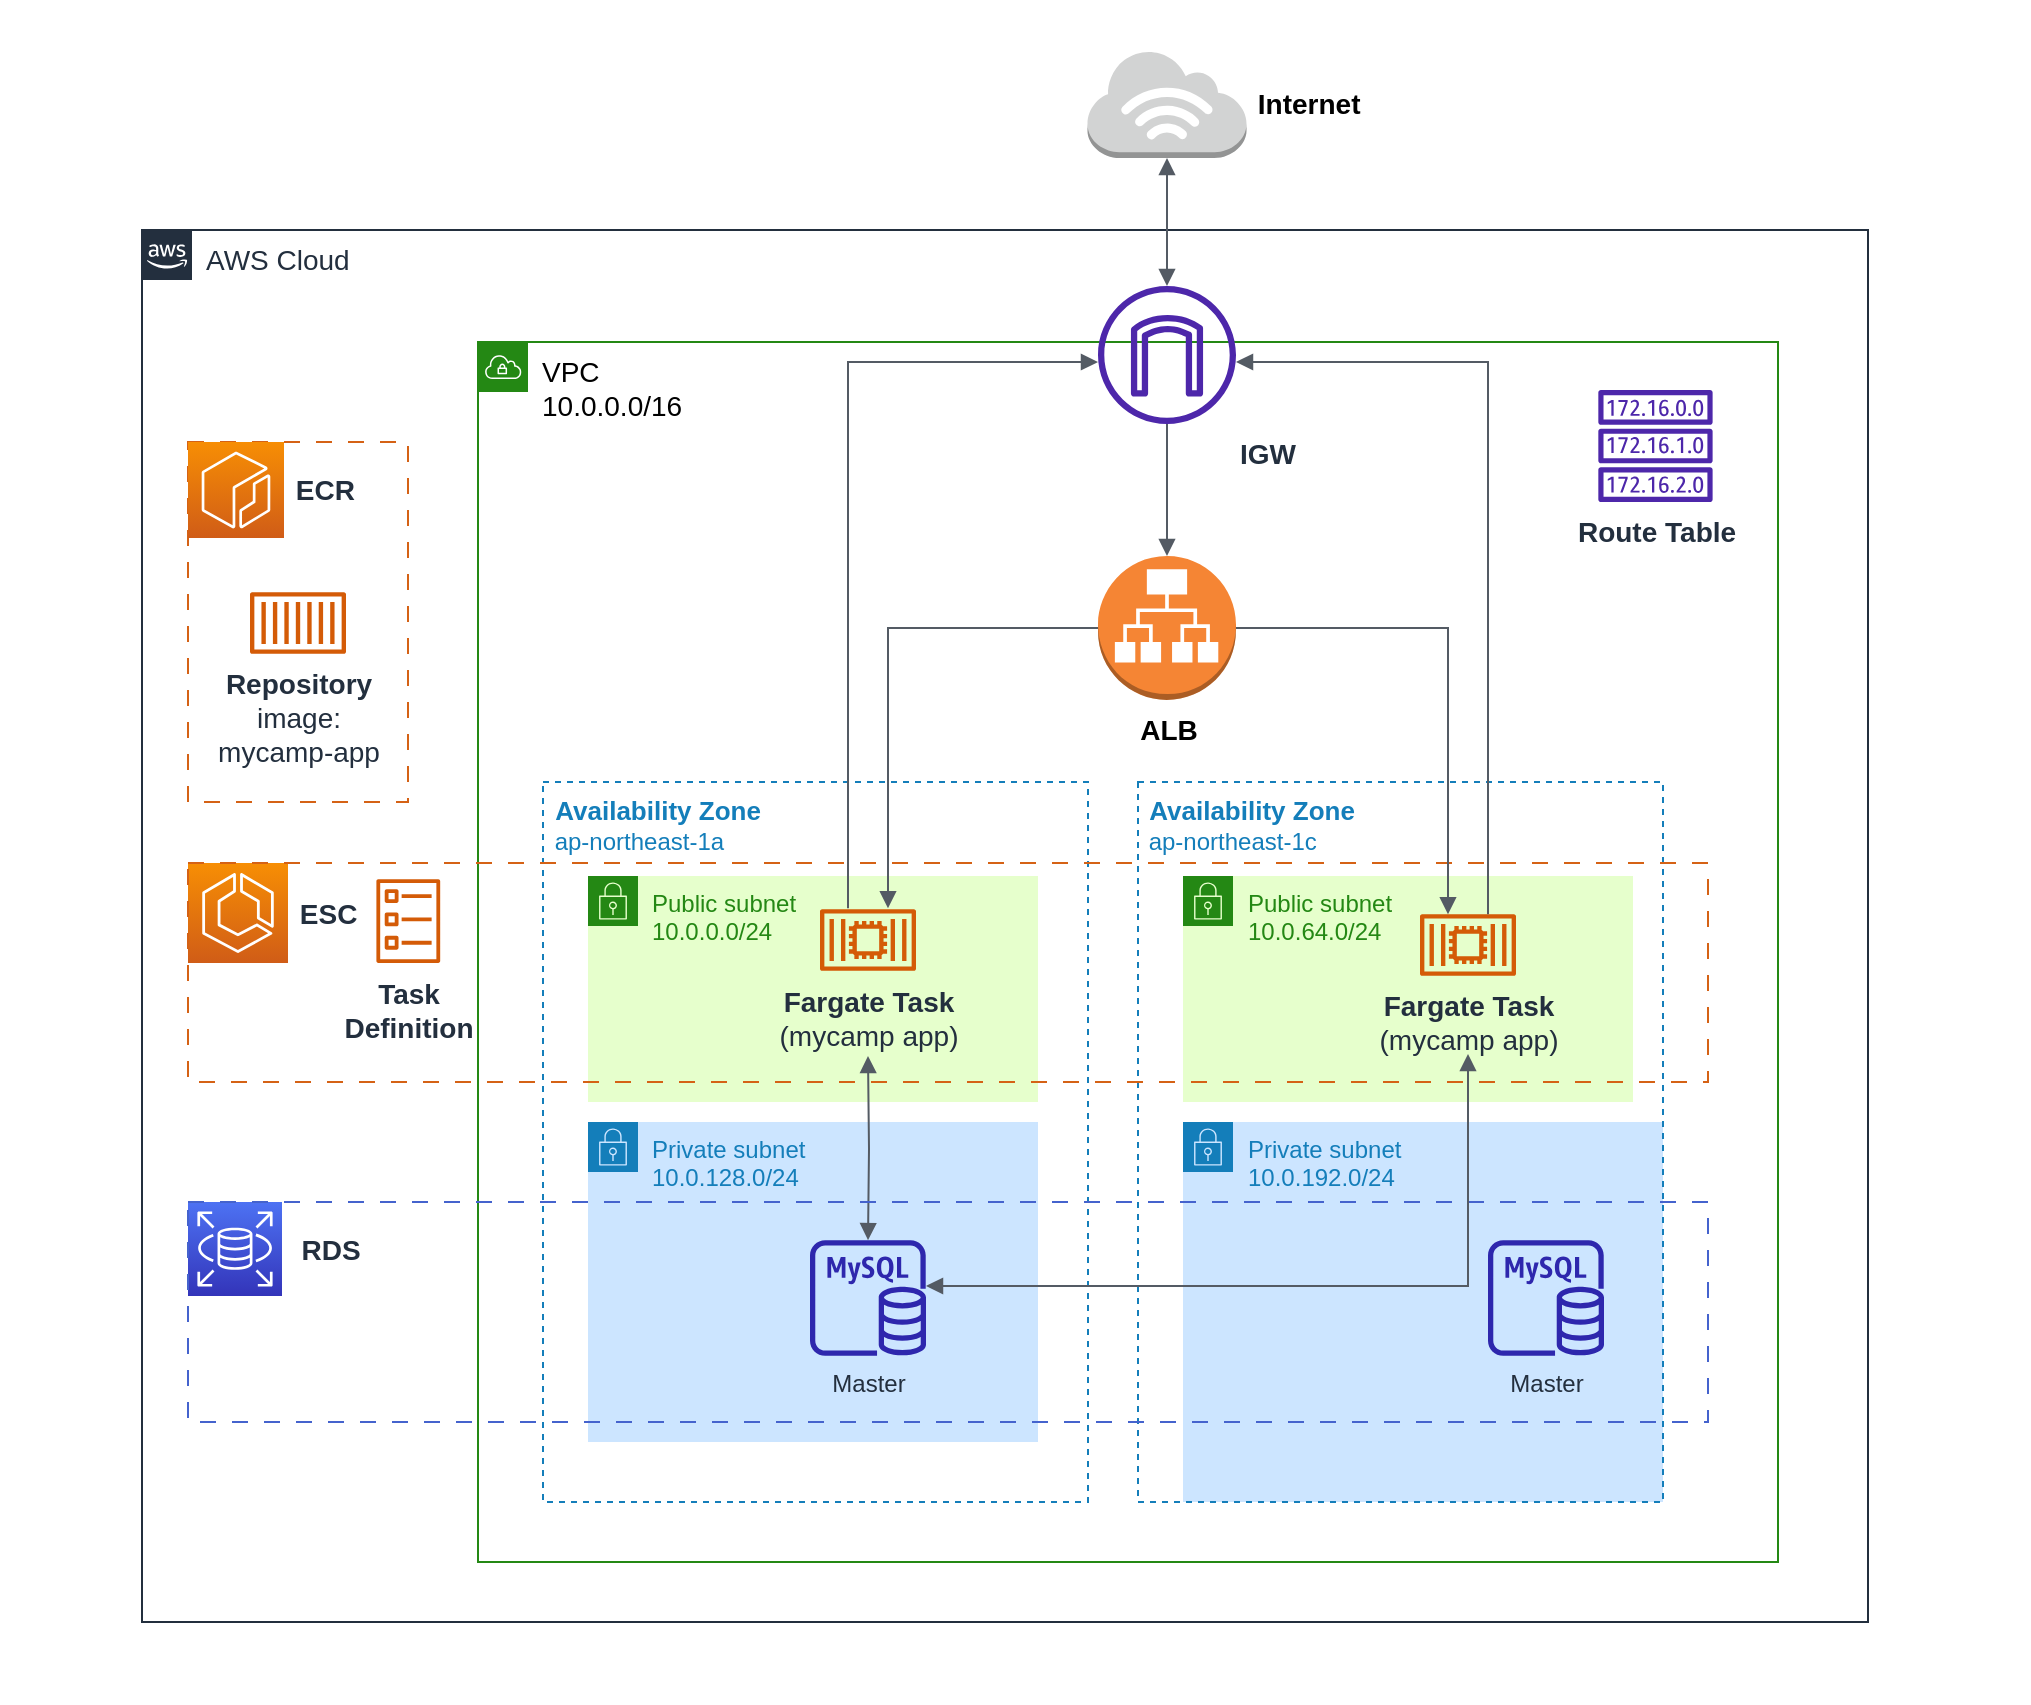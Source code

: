 <mxfile version="21.1.1" type="device">
  <diagram name="Page-1" id="VZnwENAGP3kPD1gLUGfE">
    <mxGraphModel dx="1115" dy="747" grid="1" gridSize="10" guides="1" tooltips="1" connect="1" arrows="1" fold="1" page="1" pageScale="1" pageWidth="850" pageHeight="1100" background="none" math="0" shadow="0">
      <root>
        <mxCell id="0" />
        <mxCell id="1" parent="0" />
        <mxCell id="4_WsoptqF9nfw9GYhyMF-2" value="" style="rounded=0;whiteSpace=wrap;html=1;strokeColor=#FFFFFF;fontColor=#393C56;fillColor=#FFFFFF;" parent="1" vertex="1">
          <mxGeometry x="267" y="100" width="1013" height="850" as="geometry" />
        </mxCell>
        <mxCell id="dQ3a9esEylfcC-lkuKPx-1" value="&lt;font style=&quot;font-size: 14px;&quot;&gt;AWS Cloud&lt;/font&gt;" style="points=[[0,0],[0.25,0],[0.5,0],[0.75,0],[1,0],[1,0.25],[1,0.5],[1,0.75],[1,1],[0.75,1],[0.5,1],[0.25,1],[0,1],[0,0.75],[0,0.5],[0,0.25]];outlineConnect=0;gradientColor=none;html=1;whiteSpace=wrap;fontSize=12;fontStyle=0;container=0;pointerEvents=0;collapsible=0;recursiveResize=0;shape=mxgraph.aws4.group;grIcon=mxgraph.aws4.group_aws_cloud_alt;strokeColor=#232F3E;fillColor=none;verticalAlign=top;align=left;spacingLeft=30;fontColor=#232F3E;dashed=0;" parent="1" vertex="1">
          <mxGeometry x="337" y="214" width="863" height="696" as="geometry" />
        </mxCell>
        <mxCell id="dQ3a9esEylfcC-lkuKPx-136" value="&lt;font style=&quot;font-size: 14px;&quot;&gt;&lt;b&gt;&amp;nbsp;Internet&lt;/b&gt;&lt;/font&gt;" style="outlineConnect=0;dashed=0;verticalLabelPosition=middle;verticalAlign=middle;align=left;html=1;shape=mxgraph.aws3.internet_3;fillColor=#D2D3D3;gradientColor=none;labelPosition=right;" parent="1" vertex="1">
          <mxGeometry x="809.75" y="124" width="79.5" height="54" as="geometry" />
        </mxCell>
        <mxCell id="dQ3a9esEylfcC-lkuKPx-138" value="" style="edgeStyle=orthogonalEdgeStyle;html=1;endArrow=block;elbow=vertical;startArrow=block;startFill=1;endFill=1;strokeColor=#545B64;rounded=0;exitX=0.5;exitY=1;exitDx=0;exitDy=0;exitPerimeter=0;" parent="1" source="dQ3a9esEylfcC-lkuKPx-136" target="dQ3a9esEylfcC-lkuKPx-15" edge="1">
          <mxGeometry width="100" relative="1" as="geometry">
            <mxPoint x="675" y="320" as="sourcePoint" />
            <mxPoint x="775" y="320" as="targetPoint" />
          </mxGeometry>
        </mxCell>
        <mxCell id="dQ3a9esEylfcC-lkuKPx-7" value="Public subnet&lt;br&gt;10.0.0.0/24" style="points=[[0,0],[0.25,0],[0.5,0],[0.75,0],[1,0],[1,0.25],[1,0.5],[1,0.75],[1,1],[0.75,1],[0.5,1],[0.25,1],[0,1],[0,0.75],[0,0.5],[0,0.25]];outlineConnect=0;gradientColor=none;html=1;whiteSpace=wrap;fontSize=12;fontStyle=0;container=1;pointerEvents=0;collapsible=0;recursiveResize=0;shape=mxgraph.aws4.group;grIcon=mxgraph.aws4.group_security_group;grStroke=0;strokeColor=#248814;fillColor=#E6FFCC;verticalAlign=top;align=left;spacingLeft=30;fontColor=#248814;dashed=0;" parent="1" vertex="1">
          <mxGeometry x="560" y="537" width="225" height="113" as="geometry" />
        </mxCell>
        <mxCell id="dQ3a9esEylfcC-lkuKPx-6" value="&lt;font color=&quot;#000000&quot; style=&quot;font-size: 14px;&quot;&gt;VPC&lt;br&gt;10.0.0.0/16&lt;/font&gt;" style="points=[[0,0],[0.25,0],[0.5,0],[0.75,0],[1,0],[1,0.25],[1,0.5],[1,0.75],[1,1],[0.75,1],[0.5,1],[0.25,1],[0,1],[0,0.75],[0,0.5],[0,0.25]];outlineConnect=0;gradientColor=none;html=1;whiteSpace=wrap;fontSize=12;fontStyle=0;container=0;pointerEvents=0;collapsible=0;recursiveResize=0;shape=mxgraph.aws4.group;grIcon=mxgraph.aws4.group_vpc;strokeColor=#248814;fillColor=none;verticalAlign=top;align=left;spacingLeft=30;fontColor=#AAB7B8;dashed=0;" parent="1" vertex="1">
          <mxGeometry x="505" y="270" width="650" height="610" as="geometry" />
        </mxCell>
        <mxCell id="dQ3a9esEylfcC-lkuKPx-16" value="Route Table" style="sketch=0;outlineConnect=0;fontColor=#232F3E;gradientColor=none;fillColor=#4D27AA;strokeColor=none;dashed=0;verticalLabelPosition=bottom;verticalAlign=top;align=center;html=1;fontSize=14;fontStyle=1;aspect=fixed;pointerEvents=1;shape=mxgraph.aws4.route_table;" parent="1" vertex="1">
          <mxGeometry x="1065" y="294" width="57.47" height="56" as="geometry" />
        </mxCell>
        <mxCell id="dQ3a9esEylfcC-lkuKPx-41" value="ALB" style="outlineConnect=0;dashed=0;verticalLabelPosition=bottom;verticalAlign=top;align=center;html=1;shape=mxgraph.aws3.application_load_balancer;fillColor=#F58534;gradientColor=none;fontStyle=1;fontSize=14;labelPosition=center;" parent="1" vertex="1">
          <mxGeometry x="815" y="377" width="69" height="72" as="geometry" />
        </mxCell>
        <mxCell id="dQ3a9esEylfcC-lkuKPx-15" value="IGW" style="sketch=0;outlineConnect=0;fontColor=#232F3E;gradientColor=none;fillColor=#4D27AA;strokeColor=none;dashed=0;verticalLabelPosition=bottom;verticalAlign=top;align=left;html=1;fontSize=14;fontStyle=1;aspect=fixed;pointerEvents=1;shape=mxgraph.aws4.internet_gateway;labelPosition=right;" parent="1" vertex="1">
          <mxGeometry x="815" y="242" width="69" height="69" as="geometry" />
        </mxCell>
        <mxCell id="dQ3a9esEylfcC-lkuKPx-36" value="Task &lt;br&gt;Definition" style="sketch=0;outlineConnect=0;fontColor=#232F3E;gradientColor=none;fillColor=#D45B07;strokeColor=none;dashed=0;verticalLabelPosition=bottom;verticalAlign=top;align=center;html=1;fontSize=14;fontStyle=1;aspect=fixed;pointerEvents=1;shape=mxgraph.aws4.ecs_task;" parent="1" vertex="1">
          <mxGeometry x="454" y="538.61" width="32.29" height="41.89" as="geometry" />
        </mxCell>
        <mxCell id="dQ3a9esEylfcC-lkuKPx-10" value="&amp;nbsp;ESC&lt;br&gt;" style="sketch=0;points=[[0,0,0],[0.25,0,0],[0.5,0,0],[0.75,0,0],[1,0,0],[0,1,0],[0.25,1,0],[0.5,1,0],[0.75,1,0],[1,1,0],[0,0.25,0],[0,0.5,0],[0,0.75,0],[1,0.25,0],[1,0.5,0],[1,0.75,0]];outlineConnect=0;fontColor=#232F3E;gradientColor=#F78E04;gradientDirection=north;fillColor=#D05C17;strokeColor=#ffffff;dashed=0;verticalLabelPosition=middle;verticalAlign=middle;align=left;html=1;fontSize=14;fontStyle=1;aspect=fixed;shape=mxgraph.aws4.resourceIcon;resIcon=mxgraph.aws4.ecs;horizontal=1;fontFamily=Helvetica;labelPosition=right;" parent="1" vertex="1">
          <mxGeometry x="360" y="530.5" width="50" height="50" as="geometry" />
        </mxCell>
        <mxCell id="dQ3a9esEylfcC-lkuKPx-103" value="RDS&lt;br&gt;" style="sketch=0;points=[[0,0,0],[0.25,0,0],[0.5,0,0],[0.75,0,0],[1,0,0],[0,1,0],[0.25,1,0],[0.5,1,0],[0.75,1,0],[1,1,0],[0,0.25,0],[0,0.5,0],[0,0.75,0],[1,0.25,0],[1,0.5,0],[1,0.75,0]];outlineConnect=0;fontColor=#232F3E;gradientColor=#4D72F3;gradientDirection=north;fillColor=#3334B9;strokeColor=#ffffff;dashed=0;verticalLabelPosition=middle;verticalAlign=middle;align=center;html=1;fontSize=14;fontStyle=1;aspect=fixed;shape=mxgraph.aws4.resourceIcon;resIcon=mxgraph.aws4.rds;labelPosition=right;" parent="1" vertex="1">
          <mxGeometry x="360" y="700" width="47" height="47" as="geometry" />
        </mxCell>
        <mxCell id="dQ3a9esEylfcC-lkuKPx-107" style="edgeStyle=orthogonalEdgeStyle;rounded=0;orthogonalLoop=1;jettySize=auto;html=1;exitX=0.5;exitY=1;exitDx=0;exitDy=0;exitPerimeter=0;" parent="1" source="dQ3a9esEylfcC-lkuKPx-103" target="dQ3a9esEylfcC-lkuKPx-103" edge="1">
          <mxGeometry relative="1" as="geometry" />
        </mxCell>
        <mxCell id="dQ3a9esEylfcC-lkuKPx-20" value="Private subnet&lt;br&gt;10.0.128.0/24" style="points=[[0,0],[0.25,0],[0.5,0],[0.75,0],[1,0],[1,0.25],[1,0.5],[1,0.75],[1,1],[0.75,1],[0.5,1],[0.25,1],[0,1],[0,0.75],[0,0.5],[0,0.25]];outlineConnect=0;gradientColor=none;html=1;whiteSpace=wrap;fontSize=12;fontStyle=0;container=1;pointerEvents=0;collapsible=0;recursiveResize=0;shape=mxgraph.aws4.group;grIcon=mxgraph.aws4.group_security_group;grStroke=0;strokeColor=#147EBA;fillColor=#CCE5FF;verticalAlign=top;align=left;spacingLeft=30;fontColor=#147EBA;dashed=0;" parent="1" vertex="1">
          <mxGeometry x="560" y="660" width="225" height="160" as="geometry" />
        </mxCell>
        <mxCell id="dQ3a9esEylfcC-lkuKPx-104" value="Master" style="sketch=0;outlineConnect=0;fontColor=#232F3E;gradientColor=none;fillColor=#2E27AD;strokeColor=none;dashed=0;verticalLabelPosition=bottom;verticalAlign=top;align=center;html=1;fontSize=12;fontStyle=0;aspect=fixed;pointerEvents=1;shape=mxgraph.aws4.rds_mysql_instance;" parent="dQ3a9esEylfcC-lkuKPx-20" vertex="1">
          <mxGeometry x="111" y="59" width="58" height="58" as="geometry" />
        </mxCell>
        <mxCell id="dQ3a9esEylfcC-lkuKPx-93" value="&lt;font style=&quot;font-size: 13px;&quot;&gt;&lt;b&gt;&lt;font style=&quot;font-size: 13px;&quot;&gt;&amp;nbsp;Availability Zone&lt;/font&gt;&lt;/b&gt;&lt;br&gt;&lt;/font&gt;&amp;nbsp;ap-northeast-1a" style="fillColor=none;strokeColor=#147EBA;dashed=1;verticalAlign=top;fontStyle=0;fontColor=#147EBA;whiteSpace=wrap;html=1;labelPosition=center;verticalLabelPosition=middle;align=left;" parent="1" vertex="1">
          <mxGeometry x="537.5" y="490" width="272.5" height="360" as="geometry" />
        </mxCell>
        <mxCell id="dQ3a9esEylfcC-lkuKPx-112" value="" style="edgeStyle=orthogonalEdgeStyle;html=1;endArrow=block;elbow=vertical;startArrow=block;startFill=1;endFill=1;strokeColor=#545B64;rounded=0;" parent="1" target="dQ3a9esEylfcC-lkuKPx-104" edge="1">
          <mxGeometry width="100" relative="1" as="geometry">
            <mxPoint x="700" y="627" as="sourcePoint" />
            <mxPoint x="700" y="710" as="targetPoint" />
            <Array as="points" />
          </mxGeometry>
        </mxCell>
        <mxCell id="LKK48iN5rPhn5nizI3ZV-3" value="Public subnet&lt;br&gt;10.0.64.0/24" style="points=[[0,0],[0.25,0],[0.5,0],[0.75,0],[1,0],[1,0.25],[1,0.5],[1,0.75],[1,1],[0.75,1],[0.5,1],[0.25,1],[0,1],[0,0.75],[0,0.5],[0,0.25]];outlineConnect=0;gradientColor=none;html=1;whiteSpace=wrap;fontSize=12;fontStyle=0;container=1;pointerEvents=0;collapsible=0;recursiveResize=0;shape=mxgraph.aws4.group;grIcon=mxgraph.aws4.group_security_group;grStroke=0;strokeColor=#248814;fillColor=#E6FFCC;verticalAlign=top;align=left;spacingLeft=30;fontColor=#248814;dashed=0;" parent="1" vertex="1">
          <mxGeometry x="857.5" y="537" width="225" height="113" as="geometry" />
        </mxCell>
        <mxCell id="LKK48iN5rPhn5nizI3ZV-4" value="Private subnet&lt;br&gt;10.0.192.0/24" style="points=[[0,0],[0.25,0],[0.5,0],[0.75,0],[1,0],[1,0.25],[1,0.5],[1,0.75],[1,1],[0.75,1],[0.5,1],[0.25,1],[0,1],[0,0.75],[0,0.5],[0,0.25]];outlineConnect=0;gradientColor=none;html=1;whiteSpace=wrap;fontSize=12;fontStyle=0;container=1;pointerEvents=0;collapsible=0;recursiveResize=0;shape=mxgraph.aws4.group;grIcon=mxgraph.aws4.group_security_group;grStroke=0;strokeColor=#147EBA;fillColor=#CCE5FF;verticalAlign=top;align=left;spacingLeft=30;fontColor=#147EBA;dashed=0;" parent="1" vertex="1">
          <mxGeometry x="857.5" y="660" width="240" height="190" as="geometry" />
        </mxCell>
        <mxCell id="LKK48iN5rPhn5nizI3ZV-6" value="&lt;b&gt;&lt;font style=&quot;font-size: 13px;&quot;&gt;&amp;nbsp;Availability Zone&lt;/font&gt;&lt;/b&gt;&lt;br&gt;&amp;nbsp;ap-northeast-1c" style="fillColor=none;strokeColor=#147EBA;dashed=1;verticalAlign=top;fontStyle=0;fontColor=#147EBA;whiteSpace=wrap;html=1;labelPosition=center;verticalLabelPosition=middle;align=left;" parent="LKK48iN5rPhn5nizI3ZV-4" vertex="1">
          <mxGeometry x="-22.5" y="-170" width="262.5" height="360" as="geometry" />
        </mxCell>
        <mxCell id="4_WsoptqF9nfw9GYhyMF-7" value="Master" style="sketch=0;outlineConnect=0;fontColor=#232F3E;gradientColor=none;fillColor=#2E27AD;strokeColor=none;dashed=0;verticalLabelPosition=bottom;verticalAlign=top;align=center;html=1;fontSize=12;fontStyle=0;aspect=fixed;pointerEvents=1;shape=mxgraph.aws4.rds_mysql_instance;" parent="LKK48iN5rPhn5nizI3ZV-4" vertex="1">
          <mxGeometry x="152.5" y="59" width="58" height="58" as="geometry" />
        </mxCell>
        <mxCell id="NIBdxaEh6crGNWrItZmW-5" value="&lt;font style=&quot;font-size: 14px;&quot;&gt;&lt;b&gt;Fargate Task&lt;br style=&quot;border-color: var(--border-color);&quot;&gt;&lt;/b&gt;&lt;span style=&quot;border-color: var(--border-color);&quot;&gt;(mycamp app)&lt;/span&gt;&lt;/font&gt;" style="sketch=0;outlineConnect=0;fontColor=#232F3E;gradientColor=none;fillColor=#D45B07;strokeColor=none;dashed=0;verticalLabelPosition=bottom;verticalAlign=top;align=center;html=1;fontSize=12;fontStyle=0;aspect=fixed;pointerEvents=1;shape=mxgraph.aws4.container_2;" parent="LKK48iN5rPhn5nizI3ZV-4" vertex="1">
          <mxGeometry x="118.5" y="-104" width="48" height="31" as="geometry" />
        </mxCell>
        <mxCell id="dQ3a9esEylfcC-lkuKPx-105" value="" style="dashed=1;verticalAlign=middle;fontStyle=0;whiteSpace=wrap;html=1;strokeWidth=1;fillColor=none;strokeColor=#4563cd;dashPattern=8 8;labelPosition=right;verticalLabelPosition=middle;align=left;" parent="1" vertex="1">
          <mxGeometry x="360" y="700" width="760" height="110" as="geometry" />
        </mxCell>
        <mxCell id="dQ3a9esEylfcC-lkuKPx-34" value="" style="dashed=1;verticalAlign=middle;fontStyle=0;whiteSpace=wrap;html=1;strokeWidth=1;fillColor=none;strokeColor=#d56215;dashPattern=8 8;labelPosition=right;verticalLabelPosition=middle;align=left;" parent="1" vertex="1">
          <mxGeometry x="360" y="530.5" width="760" height="109.5" as="geometry" />
        </mxCell>
        <mxCell id="bsVbLZiDY5tYz_wKvRHN-2" value="" style="edgeStyle=orthogonalEdgeStyle;html=1;endArrow=block;elbow=vertical;startArrow=block;startFill=1;endFill=1;strokeColor=#545B64;rounded=0;" parent="1" target="dQ3a9esEylfcC-lkuKPx-104" edge="1">
          <mxGeometry width="100" relative="1" as="geometry">
            <mxPoint x="1000" y="626" as="sourcePoint" />
            <mxPoint x="740" y="736" as="targetPoint" />
            <Array as="points">
              <mxPoint x="1000" y="742" />
            </Array>
          </mxGeometry>
        </mxCell>
        <mxCell id="bsVbLZiDY5tYz_wKvRHN-5" value="" style="edgeStyle=orthogonalEdgeStyle;html=1;endArrow=block;elbow=vertical;startArrow=none;endFill=1;strokeColor=#545B64;rounded=0;" parent="1" source="dQ3a9esEylfcC-lkuKPx-15" target="dQ3a9esEylfcC-lkuKPx-41" edge="1">
          <mxGeometry width="100" relative="1" as="geometry">
            <mxPoint x="750" y="490" as="sourcePoint" />
            <mxPoint x="850" y="490" as="targetPoint" />
            <Array as="points" />
          </mxGeometry>
        </mxCell>
        <mxCell id="bsVbLZiDY5tYz_wKvRHN-6" value="" style="edgeStyle=orthogonalEdgeStyle;html=1;endArrow=block;elbow=vertical;startArrow=none;endFill=1;strokeColor=#545B64;rounded=0;exitX=1;exitY=0.5;exitDx=0;exitDy=0;exitPerimeter=0;" parent="1" source="dQ3a9esEylfcC-lkuKPx-41" edge="1">
          <mxGeometry width="100" relative="1" as="geometry">
            <mxPoint x="750" y="490" as="sourcePoint" />
            <mxPoint x="990" y="556.09" as="targetPoint" />
            <Array as="points">
              <mxPoint x="990" y="413" />
            </Array>
          </mxGeometry>
        </mxCell>
        <mxCell id="bsVbLZiDY5tYz_wKvRHN-7" value="" style="edgeStyle=orthogonalEdgeStyle;html=1;endArrow=none;elbow=vertical;startArrow=block;startFill=1;strokeColor=#545B64;rounded=0;entryX=0;entryY=0.5;entryDx=0;entryDy=0;entryPerimeter=0;" parent="1" target="dQ3a9esEylfcC-lkuKPx-41" edge="1">
          <mxGeometry width="100" relative="1" as="geometry">
            <mxPoint x="710" y="553.09" as="sourcePoint" />
            <mxPoint x="850" y="490" as="targetPoint" />
            <Array as="points">
              <mxPoint x="710" y="413" />
            </Array>
          </mxGeometry>
        </mxCell>
        <mxCell id="bsVbLZiDY5tYz_wKvRHN-10" value="" style="edgeStyle=orthogonalEdgeStyle;html=1;endArrow=block;elbow=vertical;startArrow=none;endFill=1;strokeColor=#545B64;rounded=0;" parent="1" target="dQ3a9esEylfcC-lkuKPx-15" edge="1">
          <mxGeometry width="100" relative="1" as="geometry">
            <mxPoint x="690" y="553.09" as="sourcePoint" />
            <mxPoint x="850" y="490" as="targetPoint" />
            <Array as="points">
              <mxPoint x="690" y="280" />
            </Array>
          </mxGeometry>
        </mxCell>
        <mxCell id="bsVbLZiDY5tYz_wKvRHN-12" value="" style="edgeStyle=orthogonalEdgeStyle;html=1;endArrow=none;elbow=vertical;startArrow=block;startFill=1;strokeColor=#545B64;rounded=0;" parent="1" source="dQ3a9esEylfcC-lkuKPx-15" edge="1">
          <mxGeometry width="100" relative="1" as="geometry">
            <mxPoint x="750" y="490" as="sourcePoint" />
            <mxPoint x="1010" y="556.09" as="targetPoint" />
            <Array as="points">
              <mxPoint x="1010" y="280" />
            </Array>
          </mxGeometry>
        </mxCell>
        <mxCell id="NIBdxaEh6crGNWrItZmW-1" value="&lt;font style=&quot;font-size: 14px;&quot;&gt;&lt;b&gt;Fargate Task&lt;br style=&quot;border-color: var(--border-color);&quot;&gt;&lt;/b&gt;&lt;span style=&quot;border-color: var(--border-color);&quot;&gt;(mycamp app)&lt;/span&gt;&lt;/font&gt;" style="sketch=0;outlineConnect=0;fontColor=#232F3E;gradientColor=none;fillColor=#D45B07;strokeColor=none;dashed=0;verticalLabelPosition=bottom;verticalAlign=top;align=center;html=1;fontSize=12;fontStyle=0;aspect=fixed;pointerEvents=1;shape=mxgraph.aws4.container_2;" parent="1" vertex="1">
          <mxGeometry x="676" y="553.5" width="48" height="31" as="geometry" />
        </mxCell>
        <mxCell id="hxfQ-BcrAGEVPsufBCnu-1" value="" style="group" vertex="1" connectable="0" parent="1">
          <mxGeometry x="360" y="320" width="110" height="180" as="geometry" />
        </mxCell>
        <mxCell id="NIBdxaEh6crGNWrItZmW-7" value="" style="dashed=1;verticalAlign=middle;fontStyle=0;whiteSpace=wrap;html=1;strokeWidth=1;fillColor=none;strokeColor=#d56215;dashPattern=8 8;labelPosition=right;verticalLabelPosition=middle;align=left;container=0;" parent="hxfQ-BcrAGEVPsufBCnu-1" vertex="1">
          <mxGeometry width="110" height="180" as="geometry" />
        </mxCell>
        <mxCell id="dQ3a9esEylfcC-lkuKPx-95" value="&amp;nbsp;ECR" style="sketch=0;points=[[0,0,0],[0.25,0,0],[0.5,0,0],[0.75,0,0],[1,0,0],[0,1,0],[0.25,1,0],[0.5,1,0],[0.75,1,0],[1,1,0],[0,0.25,0],[0,0.5,0],[0,0.75,0],[1,0.25,0],[1,0.5,0],[1,0.75,0]];outlineConnect=0;fontColor=#232F3E;gradientColor=#F78E04;gradientDirection=north;fillColor=#D05C17;strokeColor=#ffffff;dashed=0;verticalLabelPosition=middle;verticalAlign=middle;align=left;html=1;fontSize=14;fontStyle=1;aspect=fixed;shape=mxgraph.aws4.resourceIcon;resIcon=mxgraph.aws4.ecr;labelPosition=right;container=0;" parent="hxfQ-BcrAGEVPsufBCnu-1" vertex="1">
          <mxGeometry width="48" height="48" as="geometry" />
        </mxCell>
        <mxCell id="NIBdxaEh6crGNWrItZmW-4" value="Repository&lt;br&gt;&lt;span style=&quot;font-weight: normal;&quot;&gt;image: &lt;br&gt;mycamp-app&lt;/span&gt;" style="sketch=0;outlineConnect=0;fontColor=#232F3E;gradientColor=none;fillColor=#D45B07;strokeColor=none;dashed=0;verticalLabelPosition=bottom;verticalAlign=top;align=center;html=1;fontSize=14;fontStyle=1;aspect=fixed;pointerEvents=1;shape=mxgraph.aws4.container_1;labelPosition=center;container=0;" parent="hxfQ-BcrAGEVPsufBCnu-1" vertex="1">
          <mxGeometry x="31" y="75" width="48" height="31" as="geometry" />
        </mxCell>
      </root>
    </mxGraphModel>
  </diagram>
</mxfile>

